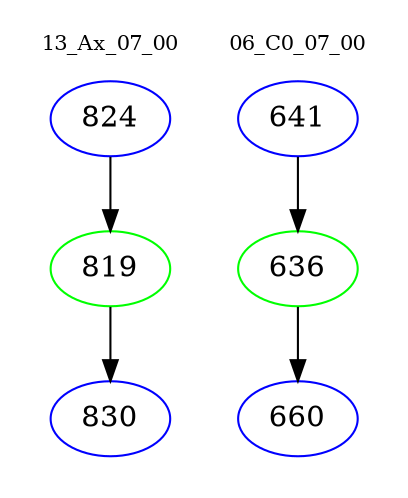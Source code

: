 digraph{
subgraph cluster_0 {
color = white
label = "13_Ax_07_00";
fontsize=10;
T0_824 [label="824", color="blue"]
T0_824 -> T0_819 [color="black"]
T0_819 [label="819", color="green"]
T0_819 -> T0_830 [color="black"]
T0_830 [label="830", color="blue"]
}
subgraph cluster_1 {
color = white
label = "06_C0_07_00";
fontsize=10;
T1_641 [label="641", color="blue"]
T1_641 -> T1_636 [color="black"]
T1_636 [label="636", color="green"]
T1_636 -> T1_660 [color="black"]
T1_660 [label="660", color="blue"]
}
}
